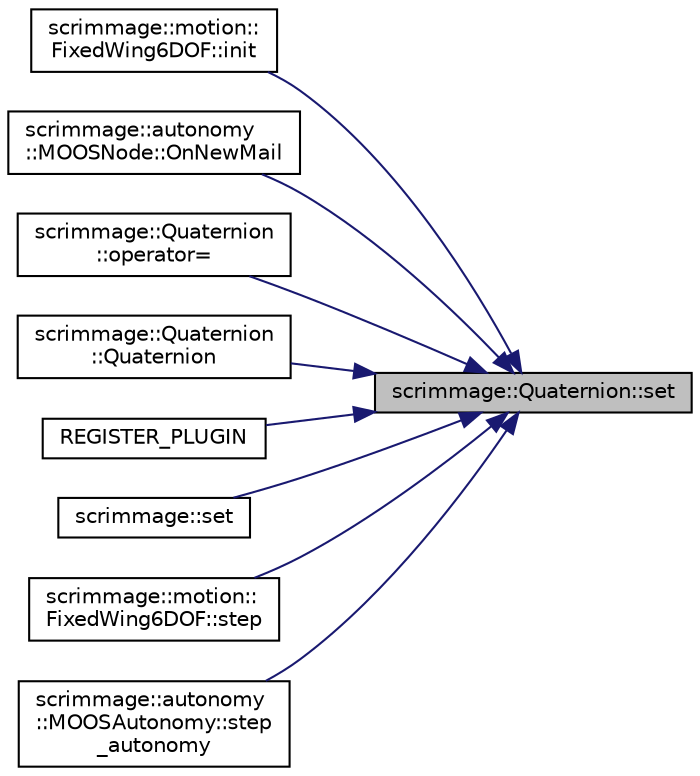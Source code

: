 digraph "scrimmage::Quaternion::set"
{
 // LATEX_PDF_SIZE
  edge [fontname="Helvetica",fontsize="10",labelfontname="Helvetica",labelfontsize="10"];
  node [fontname="Helvetica",fontsize="10",shape=record];
  rankdir="RL";
  Node1 [label="scrimmage::Quaternion::set",height=0.2,width=0.4,color="black", fillcolor="grey75", style="filled", fontcolor="black",tooltip=" "];
  Node1 -> Node2 [dir="back",color="midnightblue",fontsize="10",style="solid",fontname="Helvetica"];
  Node2 [label="scrimmage::motion::\lFixedWing6DOF::init",height=0.2,width=0.4,color="black", fillcolor="white", style="filled",URL="$classscrimmage_1_1motion_1_1FixedWing6DOF.html#ae8f0b2c9cce1aed27b6dc7efba6ade9f",tooltip=" "];
  Node1 -> Node3 [dir="back",color="midnightblue",fontsize="10",style="solid",fontname="Helvetica"];
  Node3 [label="scrimmage::autonomy\l::MOOSNode::OnNewMail",height=0.2,width=0.4,color="black", fillcolor="white", style="filled",URL="$classscrimmage_1_1autonomy_1_1MOOSNode.html#a9d53818c75624fe3f3ee53e812dfacc7",tooltip=" "];
  Node1 -> Node4 [dir="back",color="midnightblue",fontsize="10",style="solid",fontname="Helvetica"];
  Node4 [label="scrimmage::Quaternion\l::operator=",height=0.2,width=0.4,color="black", fillcolor="white", style="filled",URL="$classscrimmage_1_1Quaternion.html#a82c63bad4ad79aa172c424fd4bfe7bf1",tooltip=" "];
  Node1 -> Node5 [dir="back",color="midnightblue",fontsize="10",style="solid",fontname="Helvetica"];
  Node5 [label="scrimmage::Quaternion\l::Quaternion",height=0.2,width=0.4,color="black", fillcolor="white", style="filled",URL="$classscrimmage_1_1Quaternion.html#ace2a82faeecf8afa0b769c2f362c7b5d",tooltip=" "];
  Node1 -> Node6 [dir="back",color="midnightblue",fontsize="10",style="solid",fontname="Helvetica"];
  Node6 [label="REGISTER_PLUGIN",height=0.2,width=0.4,color="black", fillcolor="white", style="filled",URL="$UUV6DOF_8cpp.html#ade72ba78ea3a4558c1a511db79fbb435",tooltip=" "];
  Node1 -> Node7 [dir="back",color="midnightblue",fontsize="10",style="solid",fontname="Helvetica"];
  Node7 [label="scrimmage::set",height=0.2,width=0.4,color="black", fillcolor="white", style="filled",URL="$namespacescrimmage.html#a79c8f96ff172d91e79e25c73f1dfd478",tooltip=" "];
  Node1 -> Node8 [dir="back",color="midnightblue",fontsize="10",style="solid",fontname="Helvetica"];
  Node8 [label="scrimmage::motion::\lFixedWing6DOF::step",height=0.2,width=0.4,color="black", fillcolor="white", style="filled",URL="$classscrimmage_1_1motion_1_1FixedWing6DOF.html#a88747115a8cec96099b6f47c54e6d46d",tooltip=" "];
  Node1 -> Node9 [dir="back",color="midnightblue",fontsize="10",style="solid",fontname="Helvetica"];
  Node9 [label="scrimmage::autonomy\l::MOOSAutonomy::step\l_autonomy",height=0.2,width=0.4,color="black", fillcolor="white", style="filled",URL="$classscrimmage_1_1autonomy_1_1MOOSAutonomy.html#aa4b759ba734910f907fc5c6608e366e3",tooltip=" "];
}
